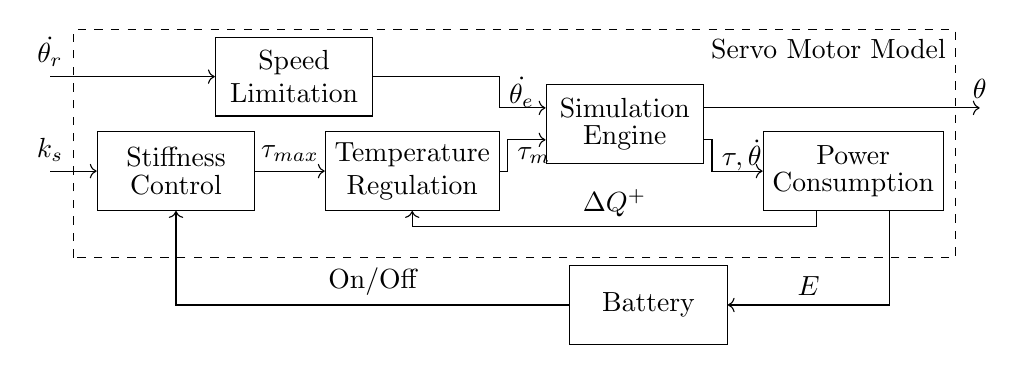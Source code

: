 \begin{tikzpicture}
  \tikzstyle{module}=[draw, minimum height=1cm, minimum width=2cm]

  \node[module] (sc) {\shortstack{Stiffness\\ Control}};
  \draw[<-] (sc) -- node[at end, above]{$k_s$} ++(-1.6,0);


  \node[module] (bl) at (3,0) {\shortstack{Temperature\\ Regulation}};
  \draw[->] (sc) -- node[above]{$\tau_{max}$} (bl);

  \node[module] (ode) at (5.7,0.6) {\shortstack{Simulation\\ Engine}};
  \draw[->] (bl.east) -- ++(0.1,0) |- node[right, near start]{$\tau_m$}
  ($(ode.north west)!0.7!(ode.south west)$);

  \node[module] (sl) at (1.5,1.2) {\shortstack{Speed\\ Limitation}};
  \draw[<-] (sl) -- node[above, at end]{$\dot{\theta_r}$} ++(-3.1,0);
  \draw[->] (sl.east) -- ++(1.6,0) |- node[right, near start]{$\dot{\theta_e}$}
  ($(ode.north west)!0.3!(ode.south west)$);

  \draw[->] ($(ode.north east)!0.3!(ode.south east)$) -- node[above,
  at end]{$\theta$} ++(3.5,0);
  
  \node[module] (ps) at (8.6, 0) {\shortstack{Power\\ Consumption}};
  \draw[->] ($(ode.north east)!0.7!(ode.south east)$) -- ++(0.1,0) |-
  node[right, near start] {$\tau, \dot{\theta}$} (ps);
  \draw[->] ($(ps.south east)!0.7!(ps.south west)$) -- ++(0,-0.2) -| node[above, near start]{$\Delta{Q}^+$}
  (bl);

  \node[module] (bat) at (6, -1.7) {Battery};
  \draw[->] ($(ps.south east)!0.3!(ps.south west)$) |- node[above, near end]{$E$} (bat);
  \draw[->] (bat) -| node[above, near start] {On/Off} (sc);

  \draw[dashed] (-1.3,-1.1) rectangle (9.9,1.8) node[anchor=north east] {Servo Motor Model};
\end{tikzpicture}
